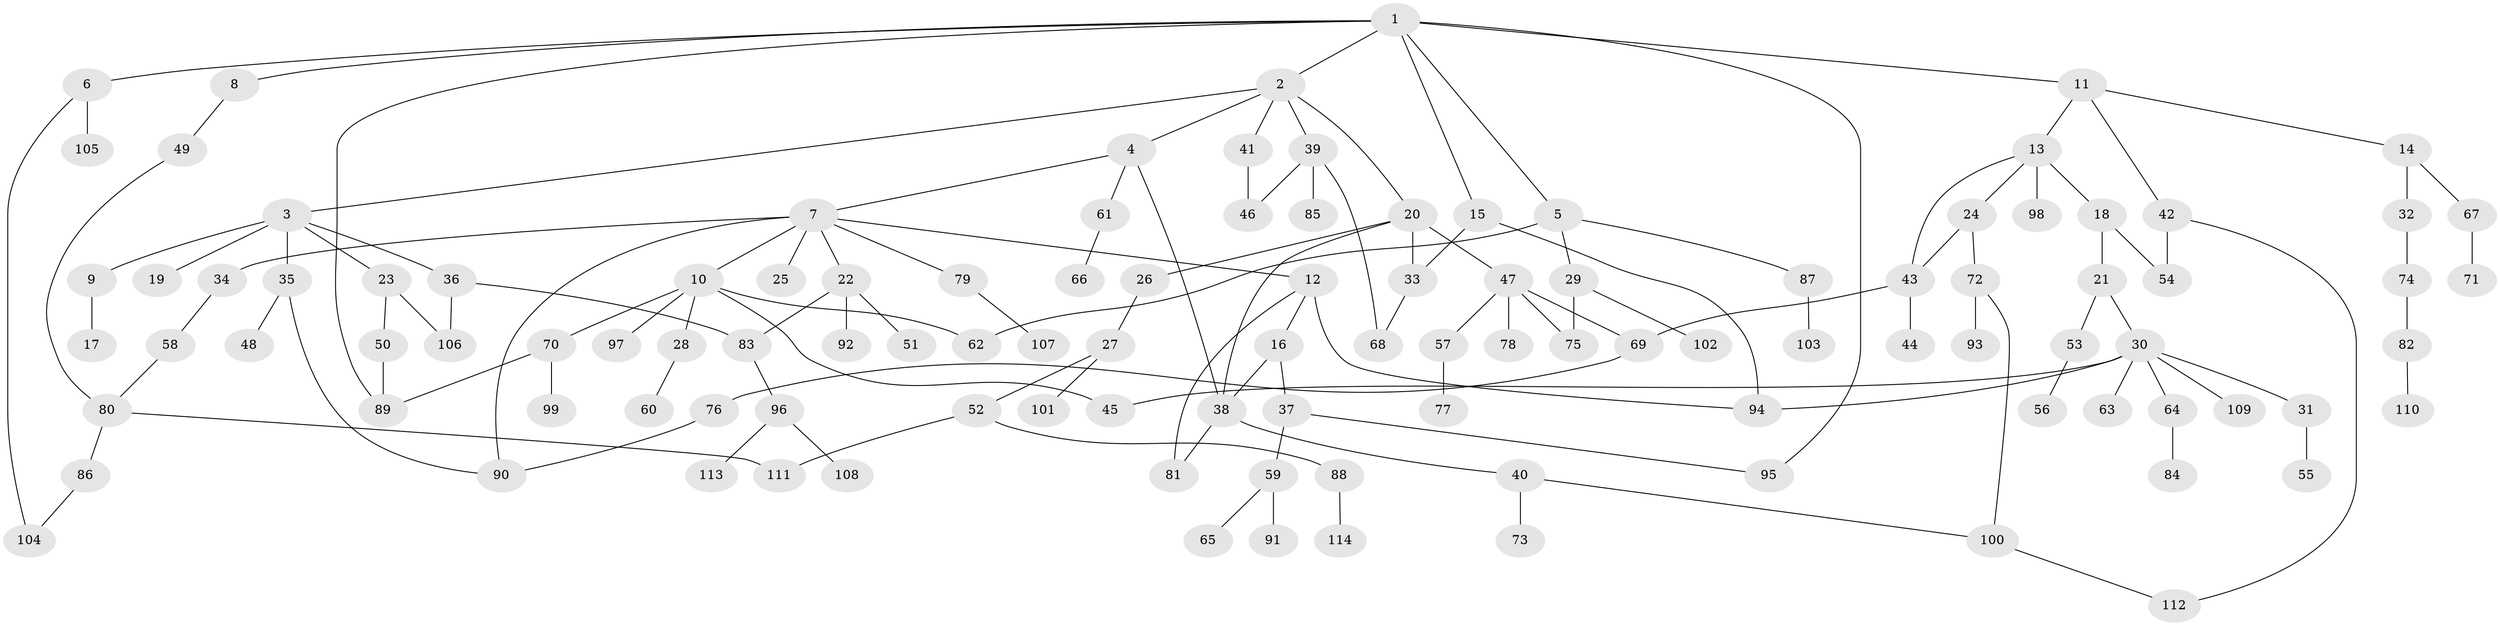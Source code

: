 // Generated by graph-tools (version 1.1) at 2025/49/03/09/25 03:49:19]
// undirected, 114 vertices, 139 edges
graph export_dot {
graph [start="1"]
  node [color=gray90,style=filled];
  1;
  2;
  3;
  4;
  5;
  6;
  7;
  8;
  9;
  10;
  11;
  12;
  13;
  14;
  15;
  16;
  17;
  18;
  19;
  20;
  21;
  22;
  23;
  24;
  25;
  26;
  27;
  28;
  29;
  30;
  31;
  32;
  33;
  34;
  35;
  36;
  37;
  38;
  39;
  40;
  41;
  42;
  43;
  44;
  45;
  46;
  47;
  48;
  49;
  50;
  51;
  52;
  53;
  54;
  55;
  56;
  57;
  58;
  59;
  60;
  61;
  62;
  63;
  64;
  65;
  66;
  67;
  68;
  69;
  70;
  71;
  72;
  73;
  74;
  75;
  76;
  77;
  78;
  79;
  80;
  81;
  82;
  83;
  84;
  85;
  86;
  87;
  88;
  89;
  90;
  91;
  92;
  93;
  94;
  95;
  96;
  97;
  98;
  99;
  100;
  101;
  102;
  103;
  104;
  105;
  106;
  107;
  108;
  109;
  110;
  111;
  112;
  113;
  114;
  1 -- 2;
  1 -- 5;
  1 -- 6;
  1 -- 8;
  1 -- 11;
  1 -- 15;
  1 -- 89;
  1 -- 95;
  2 -- 3;
  2 -- 4;
  2 -- 20;
  2 -- 39;
  2 -- 41;
  3 -- 9;
  3 -- 19;
  3 -- 23;
  3 -- 35;
  3 -- 36;
  4 -- 7;
  4 -- 61;
  4 -- 38;
  5 -- 29;
  5 -- 87;
  5 -- 62;
  6 -- 104;
  6 -- 105;
  7 -- 10;
  7 -- 12;
  7 -- 22;
  7 -- 25;
  7 -- 34;
  7 -- 79;
  7 -- 90;
  8 -- 49;
  9 -- 17;
  10 -- 28;
  10 -- 45;
  10 -- 62;
  10 -- 70;
  10 -- 97;
  11 -- 13;
  11 -- 14;
  11 -- 42;
  12 -- 16;
  12 -- 81;
  12 -- 94;
  13 -- 18;
  13 -- 24;
  13 -- 43;
  13 -- 98;
  14 -- 32;
  14 -- 67;
  15 -- 33;
  15 -- 94;
  16 -- 37;
  16 -- 38;
  18 -- 21;
  18 -- 54;
  20 -- 26;
  20 -- 47;
  20 -- 38;
  20 -- 33;
  21 -- 30;
  21 -- 53;
  22 -- 51;
  22 -- 83;
  22 -- 92;
  23 -- 50;
  23 -- 106;
  24 -- 72;
  24 -- 43;
  26 -- 27;
  27 -- 52;
  27 -- 101;
  28 -- 60;
  29 -- 102;
  29 -- 75;
  30 -- 31;
  30 -- 63;
  30 -- 64;
  30 -- 109;
  30 -- 94;
  30 -- 45;
  31 -- 55;
  32 -- 74;
  33 -- 68;
  34 -- 58;
  35 -- 48;
  35 -- 90;
  36 -- 83;
  36 -- 106;
  37 -- 59;
  37 -- 95;
  38 -- 40;
  38 -- 81;
  39 -- 46;
  39 -- 68;
  39 -- 85;
  40 -- 73;
  40 -- 100;
  41 -- 46;
  42 -- 54;
  42 -- 112;
  43 -- 44;
  43 -- 69;
  47 -- 57;
  47 -- 69;
  47 -- 75;
  47 -- 78;
  49 -- 80;
  50 -- 89;
  52 -- 88;
  52 -- 111;
  53 -- 56;
  57 -- 77;
  58 -- 80;
  59 -- 65;
  59 -- 91;
  61 -- 66;
  64 -- 84;
  67 -- 71;
  69 -- 76;
  70 -- 99;
  70 -- 89;
  72 -- 93;
  72 -- 100;
  74 -- 82;
  76 -- 90;
  79 -- 107;
  80 -- 86;
  80 -- 111;
  82 -- 110;
  83 -- 96;
  86 -- 104;
  87 -- 103;
  88 -- 114;
  96 -- 108;
  96 -- 113;
  100 -- 112;
}
